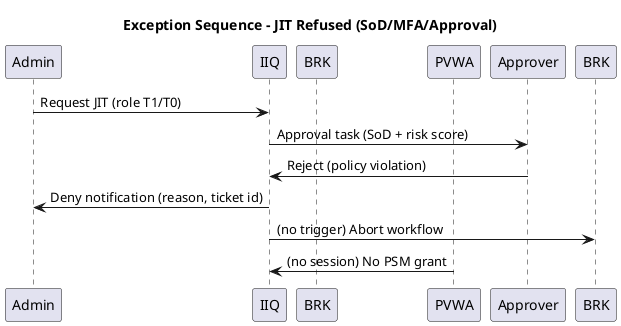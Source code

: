 @startuml
title Exception Sequence – JIT Refused (SoD/MFA/Approval)

participant Admin as Admin
participant IIQ as IIQ
participant BRK as Broker
participant PVWA as PVWA
participant Approver as Approver

Admin -> IIQ : Request JIT (role T1/T0)
IIQ -> Approver : Approval task (SoD + risk score)
Approver -> IIQ : Reject (policy violation)
IIQ -> Admin : Deny notification (reason, ticket id)
IIQ -> BRK : (no trigger) Abort workflow
PVWA -> IIQ : (no session) No PSM grant
@enduml

